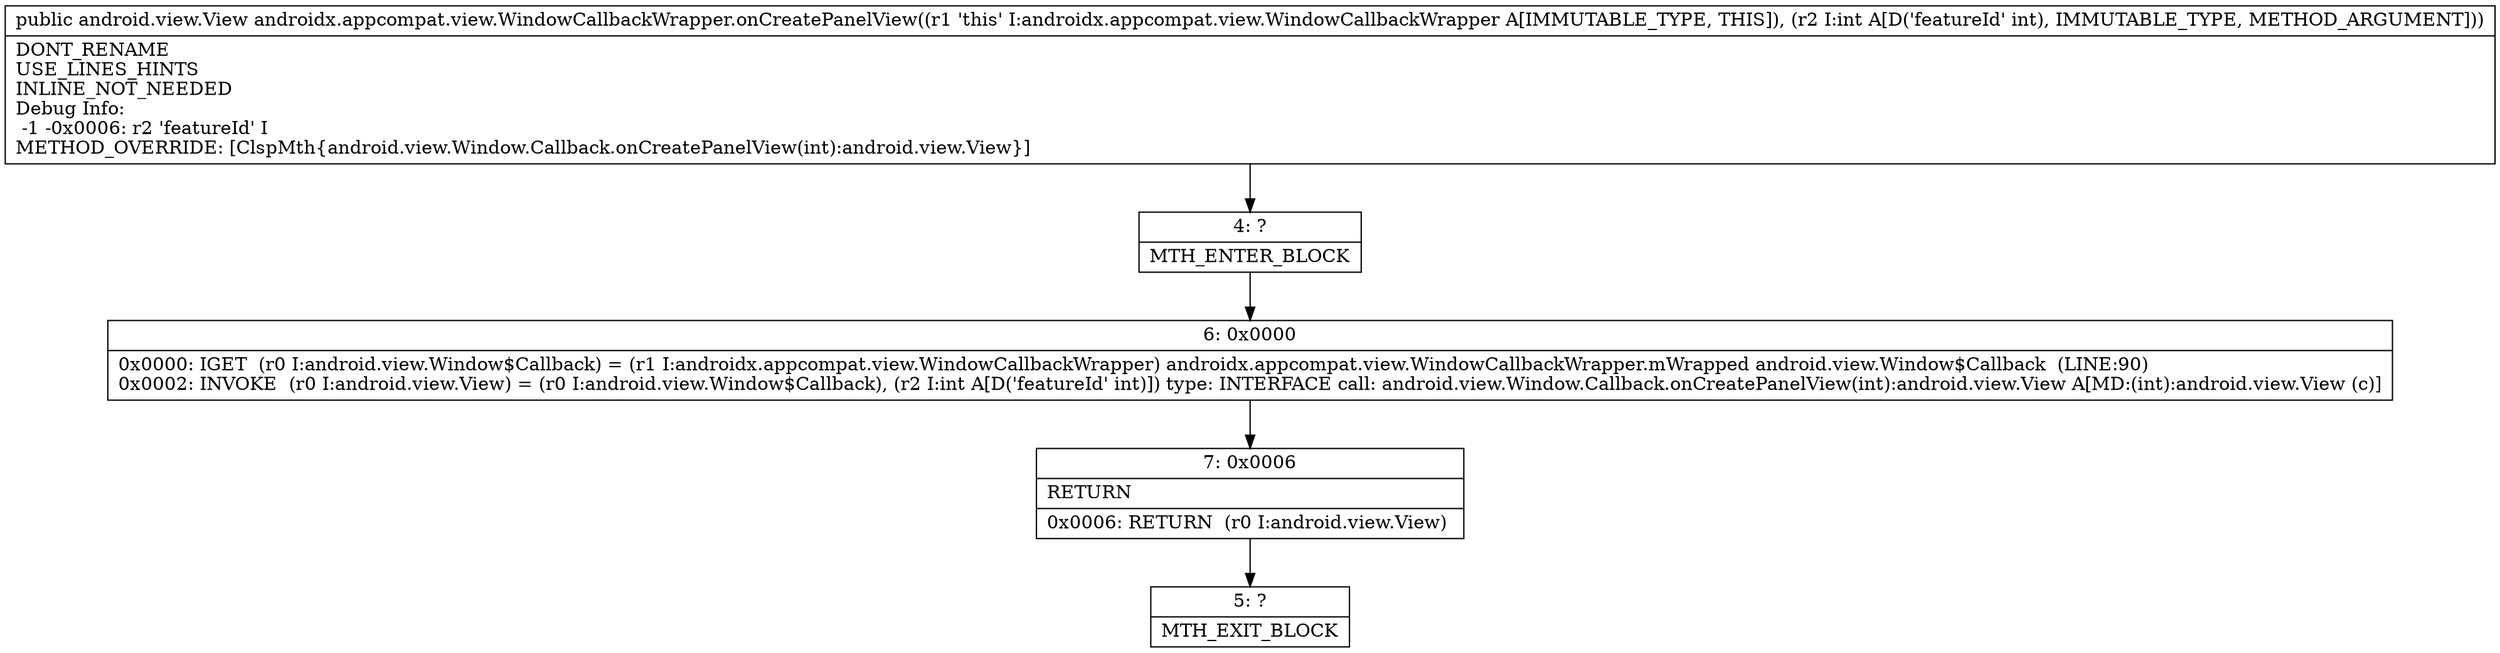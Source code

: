 digraph "CFG forandroidx.appcompat.view.WindowCallbackWrapper.onCreatePanelView(I)Landroid\/view\/View;" {
Node_4 [shape=record,label="{4\:\ ?|MTH_ENTER_BLOCK\l}"];
Node_6 [shape=record,label="{6\:\ 0x0000|0x0000: IGET  (r0 I:android.view.Window$Callback) = (r1 I:androidx.appcompat.view.WindowCallbackWrapper) androidx.appcompat.view.WindowCallbackWrapper.mWrapped android.view.Window$Callback  (LINE:90)\l0x0002: INVOKE  (r0 I:android.view.View) = (r0 I:android.view.Window$Callback), (r2 I:int A[D('featureId' int)]) type: INTERFACE call: android.view.Window.Callback.onCreatePanelView(int):android.view.View A[MD:(int):android.view.View (c)]\l}"];
Node_7 [shape=record,label="{7\:\ 0x0006|RETURN\l|0x0006: RETURN  (r0 I:android.view.View) \l}"];
Node_5 [shape=record,label="{5\:\ ?|MTH_EXIT_BLOCK\l}"];
MethodNode[shape=record,label="{public android.view.View androidx.appcompat.view.WindowCallbackWrapper.onCreatePanelView((r1 'this' I:androidx.appcompat.view.WindowCallbackWrapper A[IMMUTABLE_TYPE, THIS]), (r2 I:int A[D('featureId' int), IMMUTABLE_TYPE, METHOD_ARGUMENT]))  | DONT_RENAME\lUSE_LINES_HINTS\lINLINE_NOT_NEEDED\lDebug Info:\l  \-1 \-0x0006: r2 'featureId' I\lMETHOD_OVERRIDE: [ClspMth\{android.view.Window.Callback.onCreatePanelView(int):android.view.View\}]\l}"];
MethodNode -> Node_4;Node_4 -> Node_6;
Node_6 -> Node_7;
Node_7 -> Node_5;
}

